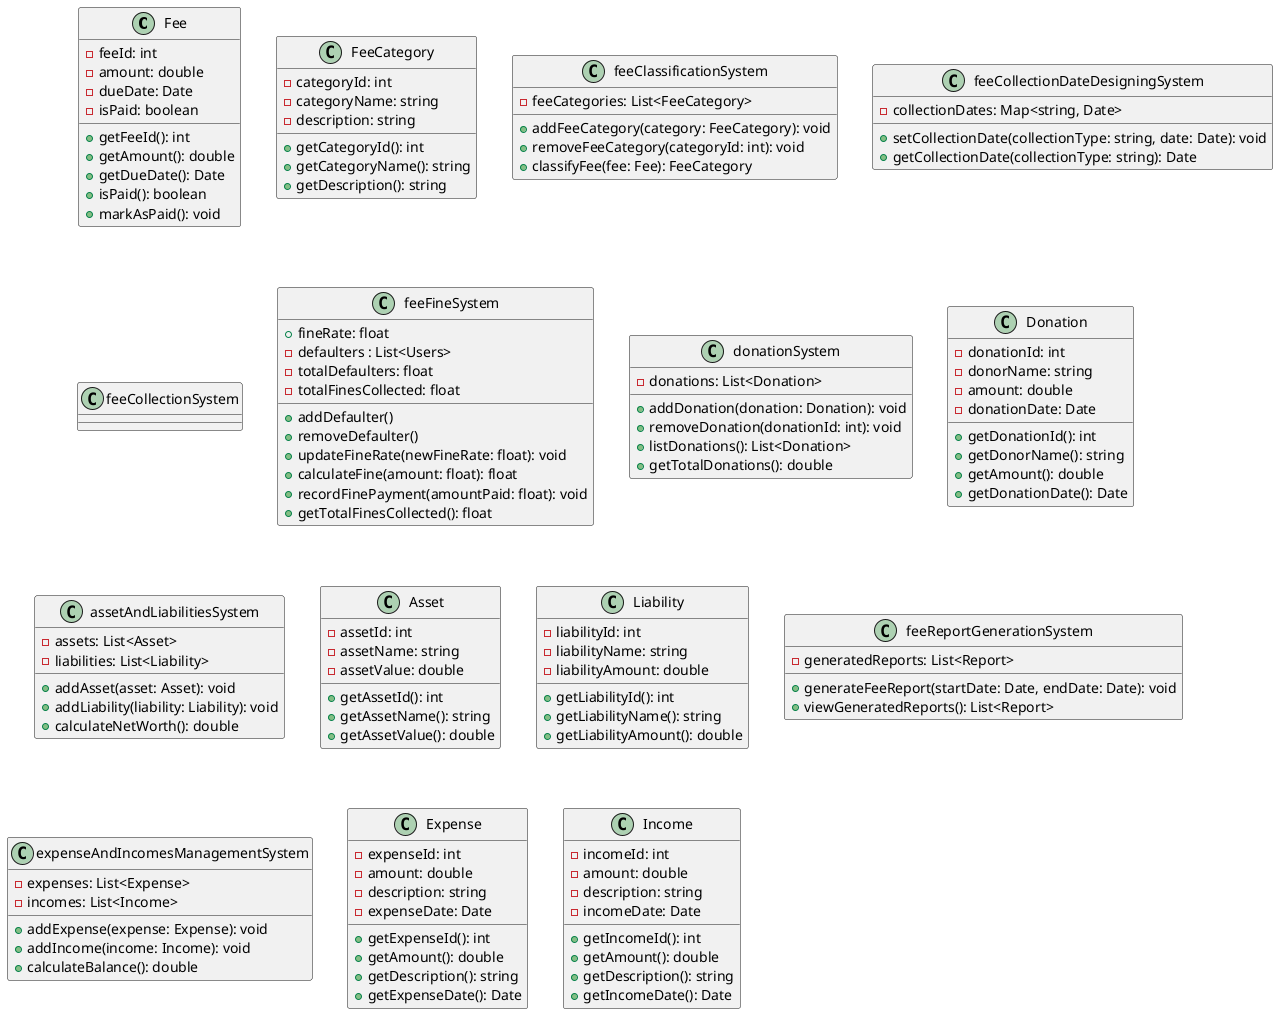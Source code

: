 @startuml manage_users

class Fee {
	- feeId: int
	- amount: double
	- dueDate: Date
	- isPaid: boolean
	+ getFeeId(): int
	+ getAmount(): double
	+ getDueDate(): Date
	+ isPaid(): boolean
	+ markAsPaid(): void
}

class FeeCategory {
	- categoryId: int
	- categoryName: string
	- description: string
	+ getCategoryId(): int
	+ getCategoryName(): string
	+ getDescription(): string
}

class feeClassificationSystem {
	- feeCategories: List<FeeCategory>
	+ addFeeCategory(category: FeeCategory): void
	+ removeFeeCategory(categoryId: int): void
	+ classifyFee(fee: Fee): FeeCategory
}

class feeCollectionDateDesigningSystem {
	- collectionDates: Map<string, Date>
	+ setCollectionDate(collectionType: string, date: Date): void
	+ getCollectionDate(collectionType: string): Date
}

class feeCollectionSystem {
   
}

class feeFineSystem {
    + fineRate: float
	- defaulters : List<Users>
	- totalDefaulters: float
    - totalFinesCollected: float
    
	+ addDefaulter()
	+ removeDefaulter()
    + updateFineRate(newFineRate: float): void
    + calculateFine(amount: float): float
    + recordFinePayment(amountPaid: float): void
    + getTotalFinesCollected(): float
}

class donationSystem {
	- donations: List<Donation>
	+ addDonation(donation: Donation): void
	+ removeDonation(donationId: int): void
	+ listDonations(): List<Donation>
	+ getTotalDonations(): double
}

class Donation {
	- donationId: int
	- donorName: string
	- amount: double
	- donationDate: Date
	+ getDonationId(): int
	+ getDonorName(): string
	+ getAmount(): double
	+ getDonationDate(): Date
}

class assetAndLiabilitiesSystem {
	- assets: List<Asset>
	- liabilities: List<Liability>
	+ addAsset(asset: Asset): void
	+ addLiability(liability: Liability): void
	+ calculateNetWorth(): double
}

class Asset {
	- assetId: int
	- assetName: string
	- assetValue: double
	+ getAssetId(): int
	+ getAssetName(): string
	+ getAssetValue(): double
}

class Liability {
	- liabilityId: int
	- liabilityName: string
	- liabilityAmount: double
	+ getLiabilityId(): int
	+ getLiabilityName(): string
	+ getLiabilityAmount(): double
}

class feeReportGenerationSystem {
  	- generatedReports: List<Report>
	'Should the reports go to the database, or should they rest with the system?: Can do that it goes to the cache and everytime the generatedReports is invoked, it fetches the data into this variable'

	+ generateFeeReport(startDate: Date, endDate: Date): void
	+ viewGeneratedReports(): List<Report>
}

class expenseAndIncomesManagementSystem {
	- expenses: List<Expense>
	- incomes: List<Income>
	+ addExpense(expense: Expense): void
	+ addIncome(income: Income): void
	+ calculateBalance(): double
}

class Expense {
	- expenseId: int
	- amount: double
	- description: string
	- expenseDate: Date

	+ getExpenseId(): int
	+ getAmount(): double
	+ getDescription(): string
	+ getExpenseDate(): Date
}

class Income {
	- incomeId: int
	- amount: double
	- description: string
	- incomeDate: Date

	+ getIncomeId(): int
	+ getAmount(): double
	+ getDescription(): string
	+ getIncomeDate(): Date
}

@enduml